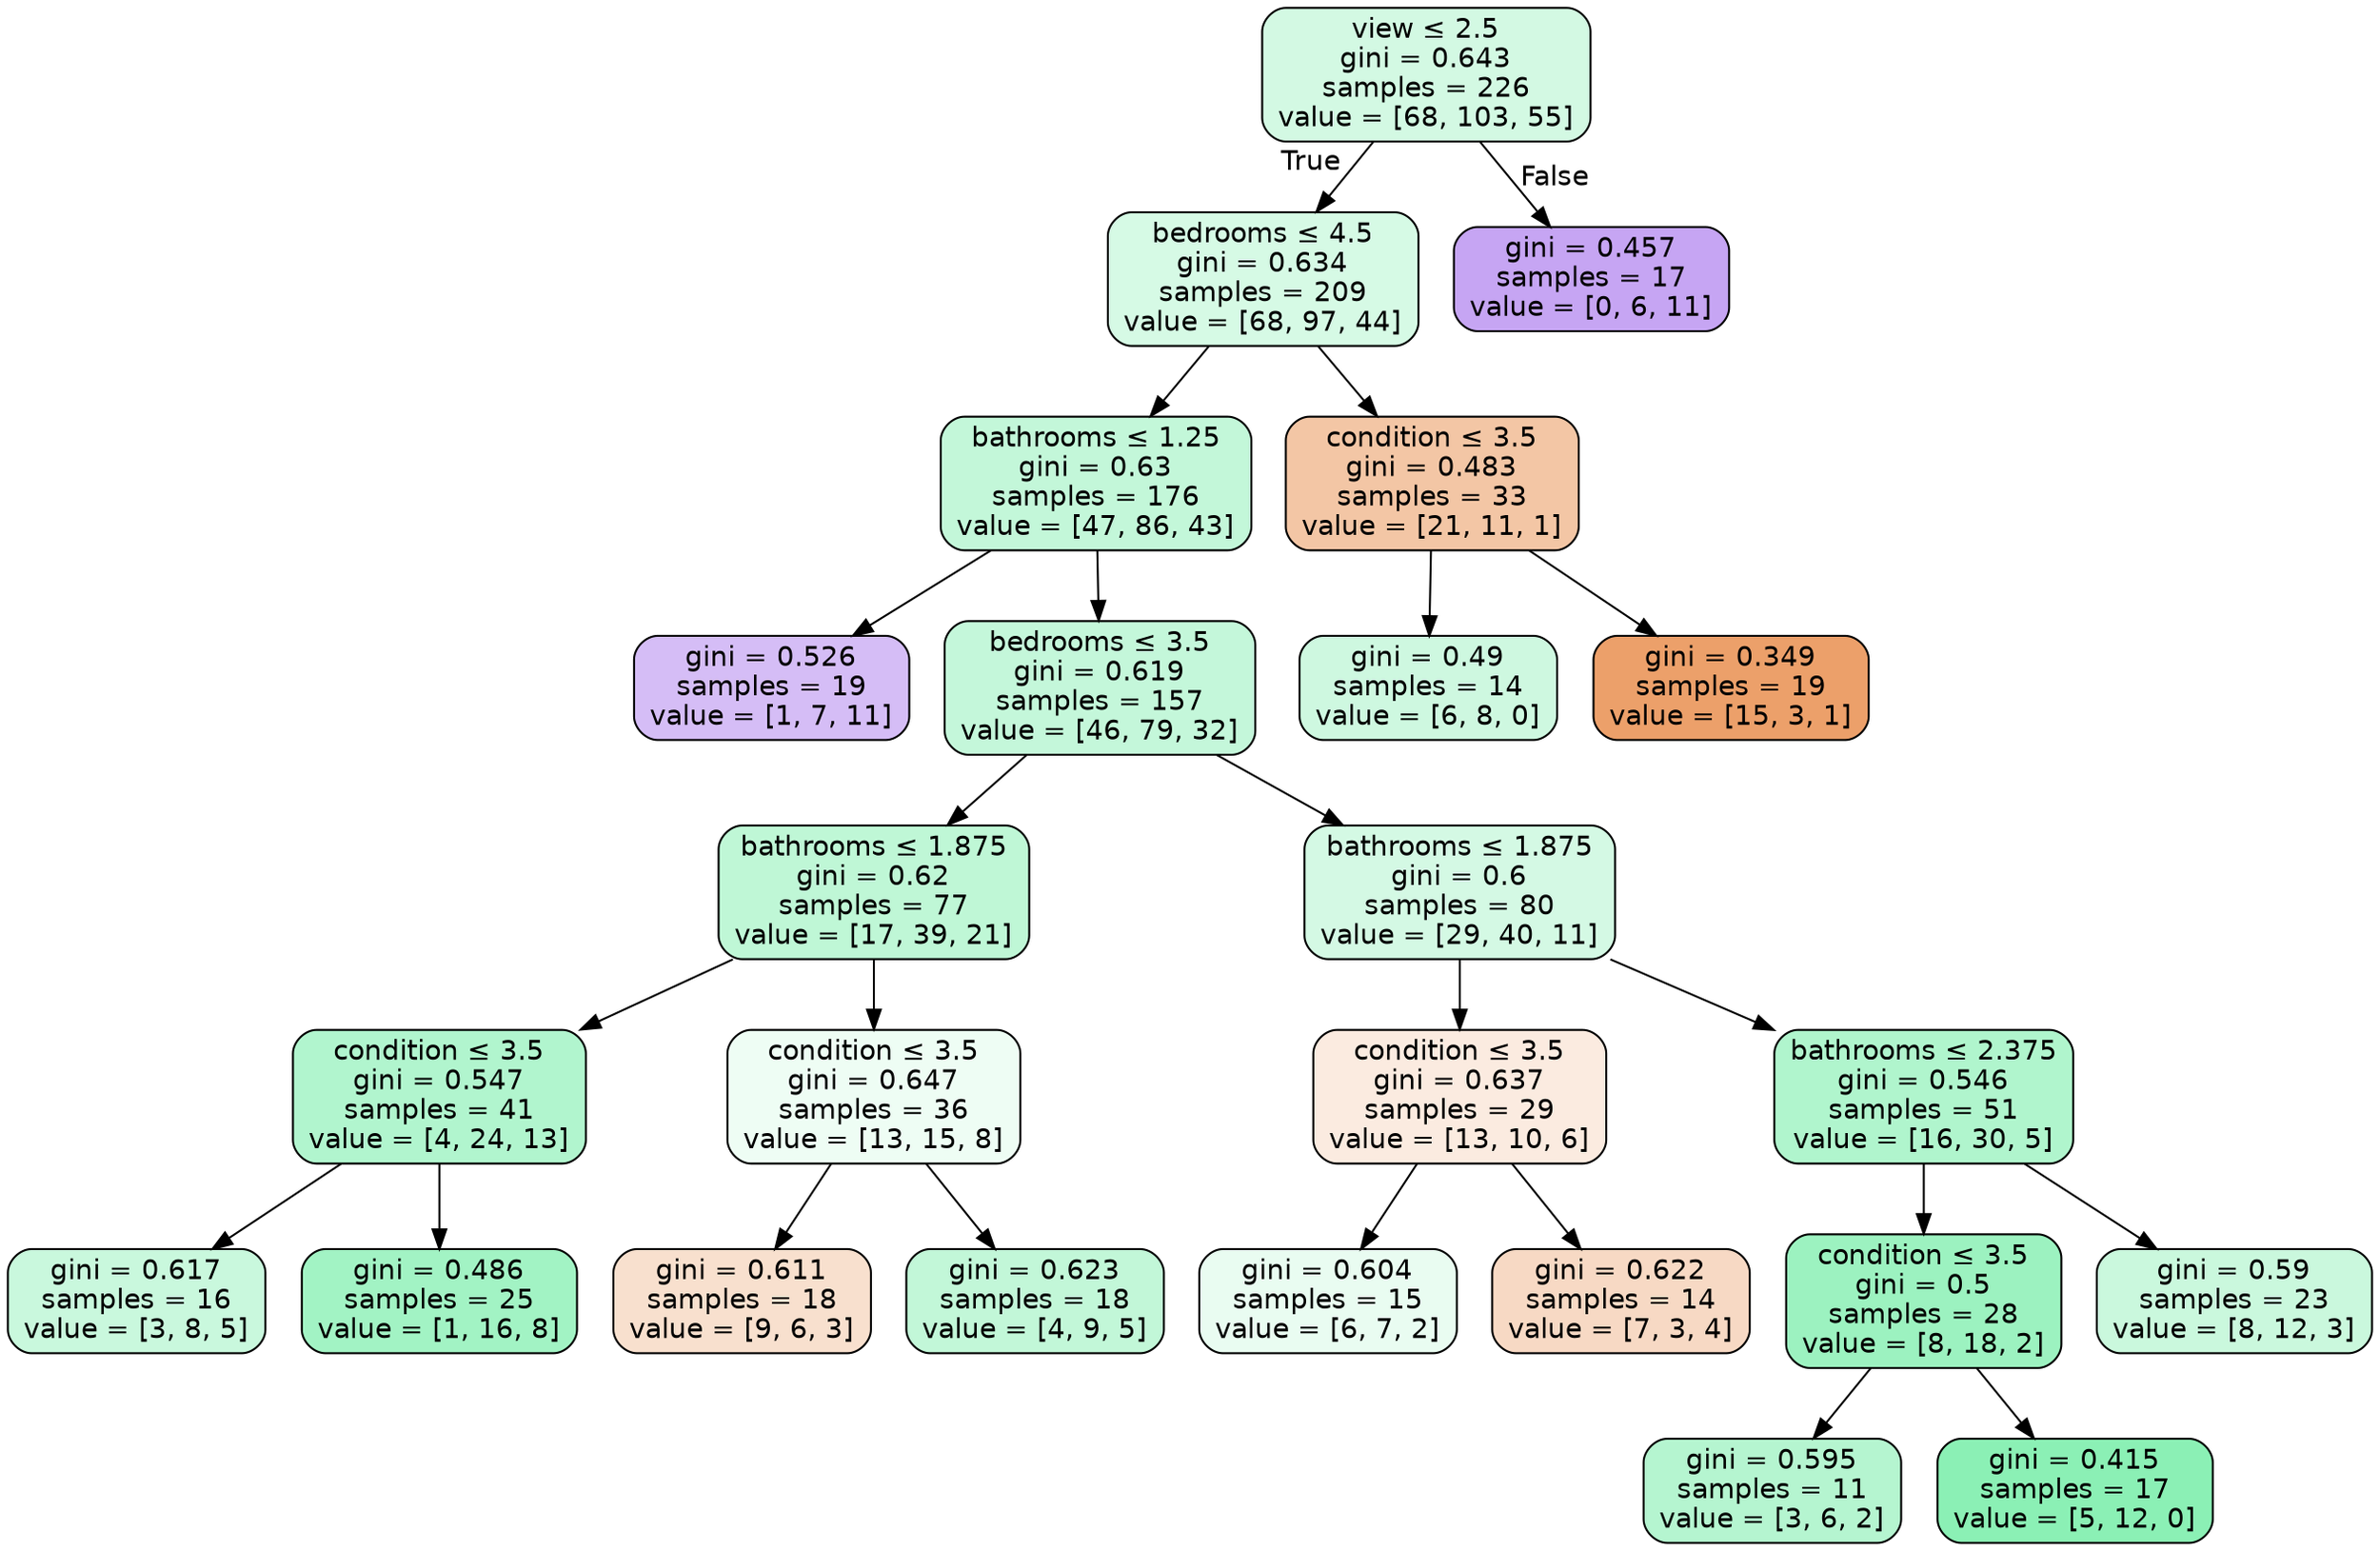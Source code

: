 digraph Tree {
node [shape=box, style="filled, rounded", color="black", fontname=helvetica] ;
edge [fontname=helvetica] ;
0 [label=<view &le; 2.5<br/>gini = 0.643<br/>samples = 226<br/>value = [68, 103, 55]>, fillcolor="#d3f9e3"] ;
1 [label=<bedrooms &le; 4.5<br/>gini = 0.634<br/>samples = 209<br/>value = [68, 97, 44]>, fillcolor="#d6fae5"] ;
0 -> 1 [labeldistance=2.5, labelangle=45, headlabel="True"] ;
2 [label=<bathrooms &le; 1.25<br/>gini = 0.63<br/>samples = 176<br/>value = [47, 86, 43]>, fillcolor="#c3f7d9"] ;
1 -> 2 ;
3 [label=<gini = 0.526<br/>samples = 19<br/>value = [1, 7, 11]>, fillcolor="#d5bdf6"] ;
2 -> 3 ;
4 [label=<bedrooms &le; 3.5<br/>gini = 0.619<br/>samples = 157<br/>value = [46, 79, 32]>, fillcolor="#c4f7da"] ;
2 -> 4 ;
5 [label=<bathrooms &le; 1.875<br/>gini = 0.62<br/>samples = 77<br/>value = [17, 39, 21]>, fillcolor="#bff7d6"] ;
4 -> 5 ;
6 [label=<condition &le; 3.5<br/>gini = 0.547<br/>samples = 41<br/>value = [4, 24, 13]>, fillcolor="#b1f5ce"] ;
5 -> 6 ;
7 [label=<gini = 0.617<br/>samples = 16<br/>value = [3, 8, 5]>, fillcolor="#c9f8dd"] ;
6 -> 7 ;
8 [label=<gini = 0.486<br/>samples = 25<br/>value = [1, 16, 8]>, fillcolor="#a2f3c4"] ;
6 -> 8 ;
9 [label=<condition &le; 3.5<br/>gini = 0.647<br/>samples = 36<br/>value = [13, 15, 8]>, fillcolor="#eefdf4"] ;
5 -> 9 ;
10 [label=<gini = 0.611<br/>samples = 18<br/>value = [9, 6, 3]>, fillcolor="#f8e0ce"] ;
9 -> 10 ;
11 [label=<gini = 0.623<br/>samples = 18<br/>value = [4, 9, 5]>, fillcolor="#c2f7d8"] ;
9 -> 11 ;
12 [label=<bathrooms &le; 1.875<br/>gini = 0.6<br/>samples = 80<br/>value = [29, 40, 11]>, fillcolor="#d4f9e4"] ;
4 -> 12 ;
13 [label=<condition &le; 3.5<br/>gini = 0.637<br/>samples = 29<br/>value = [13, 10, 6]>, fillcolor="#fbebe0"] ;
12 -> 13 ;
14 [label=<gini = 0.604<br/>samples = 15<br/>value = [6, 7, 2]>, fillcolor="#e9fcf1"] ;
13 -> 14 ;
15 [label=<gini = 0.622<br/>samples = 14<br/>value = [7, 3, 4]>, fillcolor="#f7d9c4"] ;
13 -> 15 ;
16 [label=<bathrooms &le; 2.375<br/>gini = 0.546<br/>samples = 51<br/>value = [16, 30, 5]>, fillcolor="#b0f5cd"] ;
12 -> 16 ;
17 [label=<condition &le; 3.5<br/>gini = 0.5<br/>samples = 28<br/>value = [8, 18, 2]>, fillcolor="#9cf2c0"] ;
16 -> 17 ;
18 [label=<gini = 0.595<br/>samples = 11<br/>value = [3, 6, 2]>, fillcolor="#b5f5d0"] ;
17 -> 18 ;
19 [label=<gini = 0.415<br/>samples = 17<br/>value = [5, 12, 0]>, fillcolor="#8bf0b5"] ;
17 -> 19 ;
20 [label=<gini = 0.59<br/>samples = 23<br/>value = [8, 12, 3]>, fillcolor="#caf8dd"] ;
16 -> 20 ;
21 [label=<condition &le; 3.5<br/>gini = 0.483<br/>samples = 33<br/>value = [21, 11, 1]>, fillcolor="#f3c6a5"] ;
1 -> 21 ;
22 [label=<gini = 0.49<br/>samples = 14<br/>value = [6, 8, 0]>, fillcolor="#cef8e0"] ;
21 -> 22 ;
23 [label=<gini = 0.349<br/>samples = 19<br/>value = [15, 3, 1]>, fillcolor="#eca06a"] ;
21 -> 23 ;
24 [label=<gini = 0.457<br/>samples = 17<br/>value = [0, 6, 11]>, fillcolor="#c6a5f3"] ;
0 -> 24 [labeldistance=2.5, labelangle=-45, headlabel="False"] ;
}